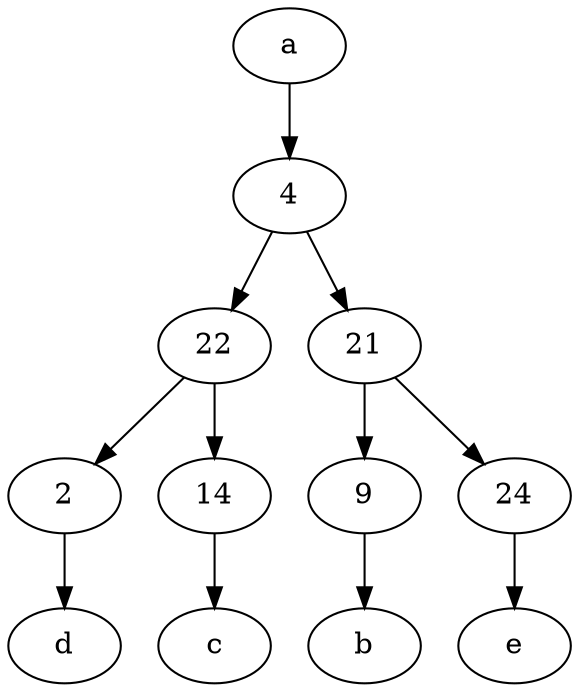 digraph  {
	4;
	2;
	22;
	21;
	14;
	9;
	a [pos="40,10!"];
	24;
	22 -> 14;
	21 -> 9;
	24 -> e;
	9 -> b;
	22 -> 2;
	4 -> 22;
	14 -> c;
	21 -> 24;
	a -> 4;
	2 -> d;
	4 -> 21;

	}